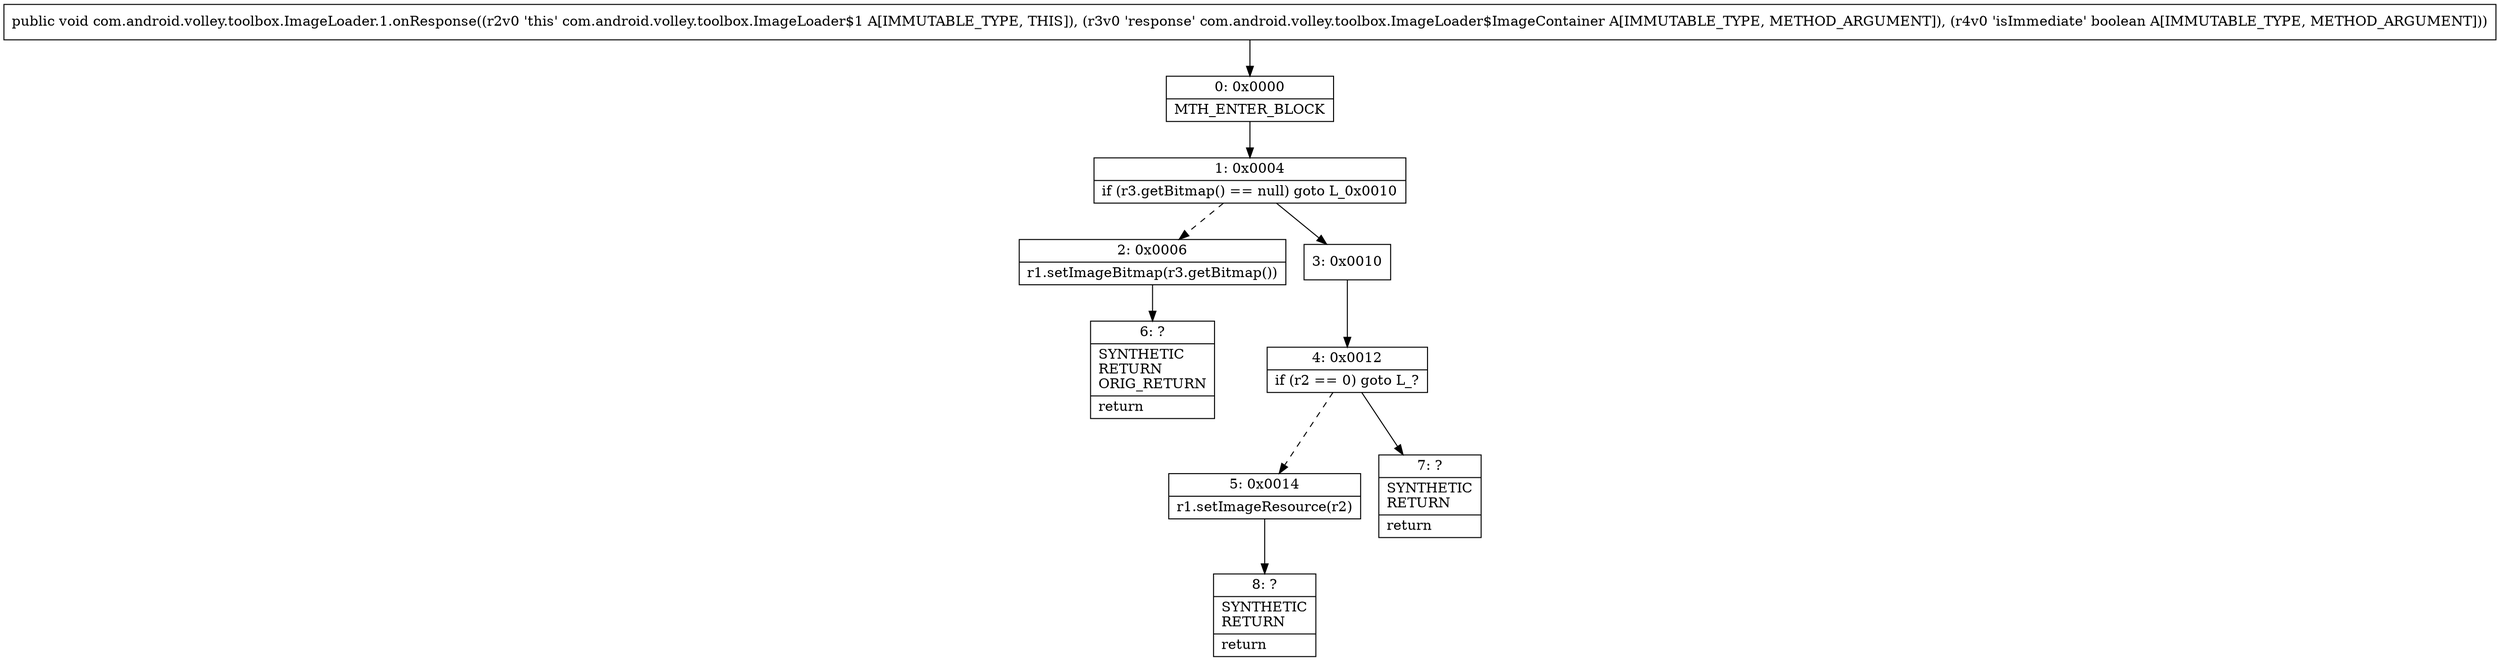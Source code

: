 digraph "CFG forcom.android.volley.toolbox.ImageLoader.1.onResponse(Lcom\/android\/volley\/toolbox\/ImageLoader$ImageContainer;Z)V" {
Node_0 [shape=record,label="{0\:\ 0x0000|MTH_ENTER_BLOCK\l}"];
Node_1 [shape=record,label="{1\:\ 0x0004|if (r3.getBitmap() == null) goto L_0x0010\l}"];
Node_2 [shape=record,label="{2\:\ 0x0006|r1.setImageBitmap(r3.getBitmap())\l}"];
Node_3 [shape=record,label="{3\:\ 0x0010}"];
Node_4 [shape=record,label="{4\:\ 0x0012|if (r2 == 0) goto L_?\l}"];
Node_5 [shape=record,label="{5\:\ 0x0014|r1.setImageResource(r2)\l}"];
Node_6 [shape=record,label="{6\:\ ?|SYNTHETIC\lRETURN\lORIG_RETURN\l|return\l}"];
Node_7 [shape=record,label="{7\:\ ?|SYNTHETIC\lRETURN\l|return\l}"];
Node_8 [shape=record,label="{8\:\ ?|SYNTHETIC\lRETURN\l|return\l}"];
MethodNode[shape=record,label="{public void com.android.volley.toolbox.ImageLoader.1.onResponse((r2v0 'this' com.android.volley.toolbox.ImageLoader$1 A[IMMUTABLE_TYPE, THIS]), (r3v0 'response' com.android.volley.toolbox.ImageLoader$ImageContainer A[IMMUTABLE_TYPE, METHOD_ARGUMENT]), (r4v0 'isImmediate' boolean A[IMMUTABLE_TYPE, METHOD_ARGUMENT])) }"];
MethodNode -> Node_0;
Node_0 -> Node_1;
Node_1 -> Node_2[style=dashed];
Node_1 -> Node_3;
Node_2 -> Node_6;
Node_3 -> Node_4;
Node_4 -> Node_5[style=dashed];
Node_4 -> Node_7;
Node_5 -> Node_8;
}

